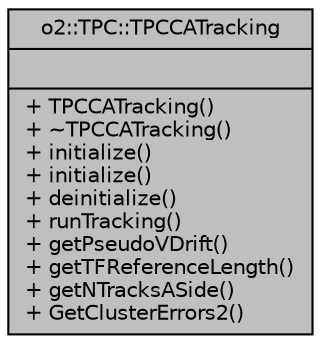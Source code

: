 digraph "o2::TPC::TPCCATracking"
{
 // INTERACTIVE_SVG=YES
  bgcolor="transparent";
  edge [fontname="Helvetica",fontsize="10",labelfontname="Helvetica",labelfontsize="10"];
  node [fontname="Helvetica",fontsize="10",shape=record];
  Node1 [label="{o2::TPC::TPCCATracking\n||+ TPCCATracking()\l+ ~TPCCATracking()\l+ initialize()\l+ initialize()\l+ deinitialize()\l+ runTracking()\l+ getPseudoVDrift()\l+ getTFReferenceLength()\l+ getNTracksASide()\l+ GetClusterErrors2()\l}",height=0.2,width=0.4,color="black", fillcolor="grey75", style="filled" fontcolor="black"];
}
